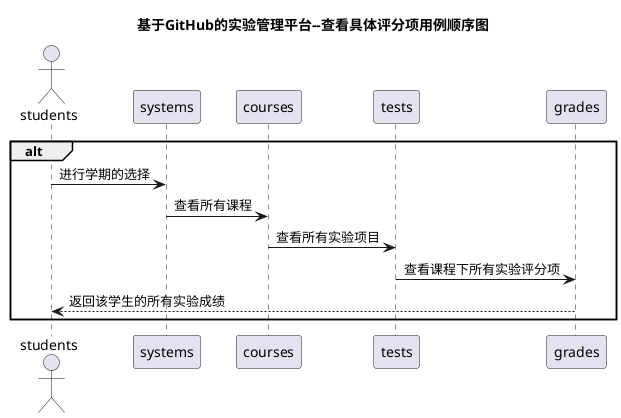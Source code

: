 @startuml
title 基于GitHub的实验管理平台--查看具体评分项用例顺序图
actor students
alt 
	students -> systems: 进行学期的选择
    systems -> courses: 查看所有课程
    courses -> tests: 查看所有实验项目
    tests -> grades: 查看课程下所有实验评分项
	grades --> students: 返回该学生的所有实验成绩
end

@enduml